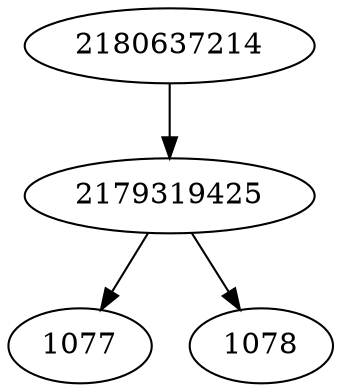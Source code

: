strict digraph  {
2179319425;
1077;
1078;
2180637214;
2179319425 -> 1077;
2179319425 -> 1078;
2180637214 -> 2179319425;
}
